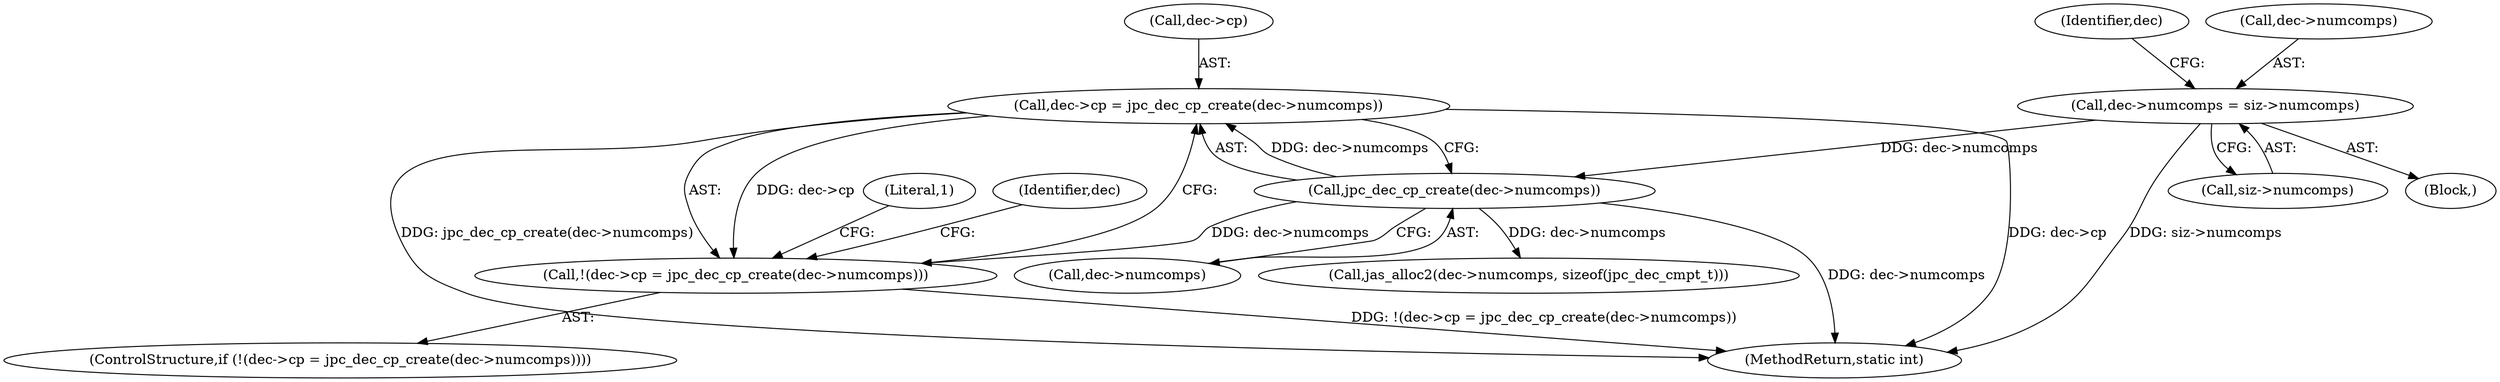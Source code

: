 digraph "0_jasper_d91198abd00fc435a397fe6bad906a4c1748e9cf@API" {
"1000187" [label="(Call,dec->cp = jpc_dec_cp_create(dec->numcomps))"];
"1000191" [label="(Call,jpc_dec_cp_create(dec->numcomps))"];
"1000178" [label="(Call,dec->numcomps = siz->numcomps)"];
"1000186" [label="(Call,!(dec->cp = jpc_dec_cp_create(dec->numcomps)))"];
"1000185" [label="(ControlStructure,if (!(dec->cp = jpc_dec_cp_create(dec->numcomps))))"];
"1000205" [label="(Call,jas_alloc2(dec->numcomps, sizeof(jpc_dec_cmpt_t)))"];
"1000688" [label="(MethodReturn,static int)"];
"1000179" [label="(Call,dec->numcomps)"];
"1000189" [label="(Identifier,dec)"];
"1000104" [label="(Block,)"];
"1000198" [label="(Literal,1)"];
"1000203" [label="(Identifier,dec)"];
"1000192" [label="(Call,dec->numcomps)"];
"1000191" [label="(Call,jpc_dec_cp_create(dec->numcomps))"];
"1000178" [label="(Call,dec->numcomps = siz->numcomps)"];
"1000182" [label="(Call,siz->numcomps)"];
"1000187" [label="(Call,dec->cp = jpc_dec_cp_create(dec->numcomps))"];
"1000188" [label="(Call,dec->cp)"];
"1000186" [label="(Call,!(dec->cp = jpc_dec_cp_create(dec->numcomps)))"];
"1000187" -> "1000186"  [label="AST: "];
"1000187" -> "1000191"  [label="CFG: "];
"1000188" -> "1000187"  [label="AST: "];
"1000191" -> "1000187"  [label="AST: "];
"1000186" -> "1000187"  [label="CFG: "];
"1000187" -> "1000688"  [label="DDG: dec->cp"];
"1000187" -> "1000688"  [label="DDG: jpc_dec_cp_create(dec->numcomps)"];
"1000187" -> "1000186"  [label="DDG: dec->cp"];
"1000191" -> "1000187"  [label="DDG: dec->numcomps"];
"1000191" -> "1000192"  [label="CFG: "];
"1000192" -> "1000191"  [label="AST: "];
"1000191" -> "1000688"  [label="DDG: dec->numcomps"];
"1000191" -> "1000186"  [label="DDG: dec->numcomps"];
"1000178" -> "1000191"  [label="DDG: dec->numcomps"];
"1000191" -> "1000205"  [label="DDG: dec->numcomps"];
"1000178" -> "1000104"  [label="AST: "];
"1000178" -> "1000182"  [label="CFG: "];
"1000179" -> "1000178"  [label="AST: "];
"1000182" -> "1000178"  [label="AST: "];
"1000189" -> "1000178"  [label="CFG: "];
"1000178" -> "1000688"  [label="DDG: siz->numcomps"];
"1000186" -> "1000185"  [label="AST: "];
"1000198" -> "1000186"  [label="CFG: "];
"1000203" -> "1000186"  [label="CFG: "];
"1000186" -> "1000688"  [label="DDG: !(dec->cp = jpc_dec_cp_create(dec->numcomps))"];
}
